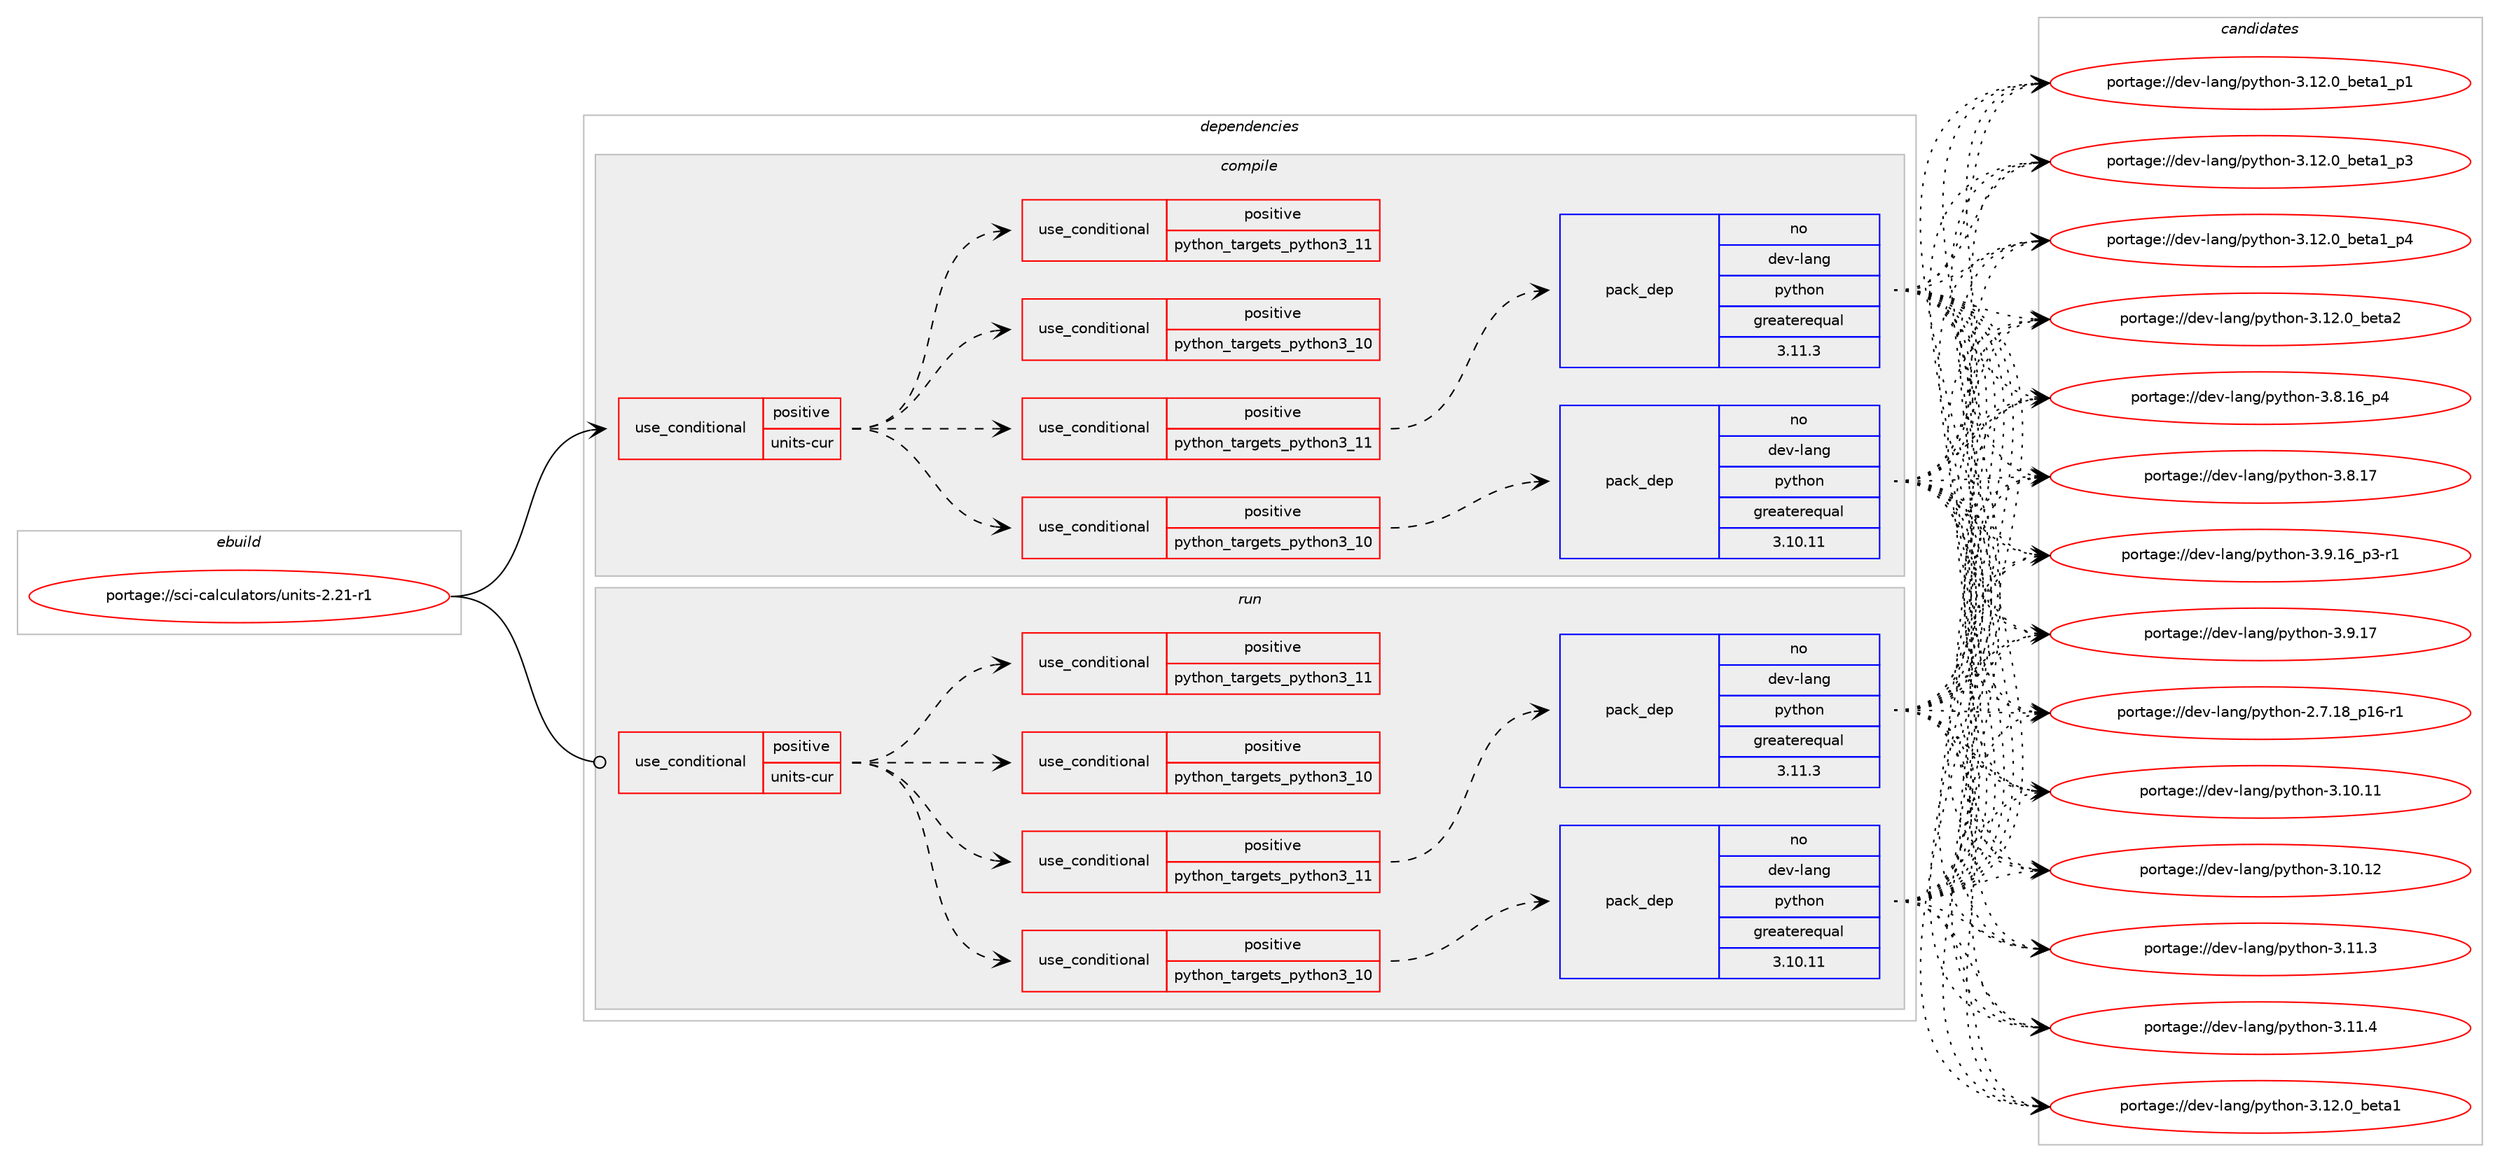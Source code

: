 digraph prolog {

# *************
# Graph options
# *************

newrank=true;
concentrate=true;
compound=true;
graph [rankdir=LR,fontname=Helvetica,fontsize=10,ranksep=1.5];#, ranksep=2.5, nodesep=0.2];
edge  [arrowhead=vee];
node  [fontname=Helvetica,fontsize=10];

# **********
# The ebuild
# **********

subgraph cluster_leftcol {
color=gray;
rank=same;
label=<<i>ebuild</i>>;
id [label="portage://sci-calculators/units-2.21-r1", color=red, width=4, href="../sci-calculators/units-2.21-r1.svg"];
}

# ****************
# The dependencies
# ****************

subgraph cluster_midcol {
color=gray;
label=<<i>dependencies</i>>;
subgraph cluster_compile {
fillcolor="#eeeeee";
style=filled;
label=<<i>compile</i>>;
subgraph cond266 {
dependency535 [label=<<TABLE BORDER="0" CELLBORDER="1" CELLSPACING="0" CELLPADDING="4"><TR><TD ROWSPAN="3" CELLPADDING="10">use_conditional</TD></TR><TR><TD>positive</TD></TR><TR><TD>units-cur</TD></TR></TABLE>>, shape=none, color=red];
subgraph cond267 {
dependency536 [label=<<TABLE BORDER="0" CELLBORDER="1" CELLSPACING="0" CELLPADDING="4"><TR><TD ROWSPAN="3" CELLPADDING="10">use_conditional</TD></TR><TR><TD>positive</TD></TR><TR><TD>python_targets_python3_10</TD></TR></TABLE>>, shape=none, color=red];
subgraph pack262 {
dependency537 [label=<<TABLE BORDER="0" CELLBORDER="1" CELLSPACING="0" CELLPADDING="4" WIDTH="220"><TR><TD ROWSPAN="6" CELLPADDING="30">pack_dep</TD></TR><TR><TD WIDTH="110">no</TD></TR><TR><TD>dev-lang</TD></TR><TR><TD>python</TD></TR><TR><TD>greaterequal</TD></TR><TR><TD>3.10.11</TD></TR></TABLE>>, shape=none, color=blue];
}
dependency536:e -> dependency537:w [weight=20,style="dashed",arrowhead="vee"];
}
dependency535:e -> dependency536:w [weight=20,style="dashed",arrowhead="vee"];
subgraph cond268 {
dependency538 [label=<<TABLE BORDER="0" CELLBORDER="1" CELLSPACING="0" CELLPADDING="4"><TR><TD ROWSPAN="3" CELLPADDING="10">use_conditional</TD></TR><TR><TD>positive</TD></TR><TR><TD>python_targets_python3_11</TD></TR></TABLE>>, shape=none, color=red];
subgraph pack263 {
dependency539 [label=<<TABLE BORDER="0" CELLBORDER="1" CELLSPACING="0" CELLPADDING="4" WIDTH="220"><TR><TD ROWSPAN="6" CELLPADDING="30">pack_dep</TD></TR><TR><TD WIDTH="110">no</TD></TR><TR><TD>dev-lang</TD></TR><TR><TD>python</TD></TR><TR><TD>greaterequal</TD></TR><TR><TD>3.11.3</TD></TR></TABLE>>, shape=none, color=blue];
}
dependency538:e -> dependency539:w [weight=20,style="dashed",arrowhead="vee"];
}
dependency535:e -> dependency538:w [weight=20,style="dashed",arrowhead="vee"];
subgraph cond269 {
dependency540 [label=<<TABLE BORDER="0" CELLBORDER="1" CELLSPACING="0" CELLPADDING="4"><TR><TD ROWSPAN="3" CELLPADDING="10">use_conditional</TD></TR><TR><TD>positive</TD></TR><TR><TD>python_targets_python3_10</TD></TR></TABLE>>, shape=none, color=red];
# *** BEGIN UNKNOWN DEPENDENCY TYPE (TODO) ***
# dependency540 -> package_dependency(portage://sci-calculators/units-2.21-r1,install,no,dev-python,requests,none,[,,],[],[use(optenable(python_targets_python3_10),negative),use(optenable(python_targets_python3_11),negative)])
# *** END UNKNOWN DEPENDENCY TYPE (TODO) ***

}
dependency535:e -> dependency540:w [weight=20,style="dashed",arrowhead="vee"];
subgraph cond270 {
dependency541 [label=<<TABLE BORDER="0" CELLBORDER="1" CELLSPACING="0" CELLPADDING="4"><TR><TD ROWSPAN="3" CELLPADDING="10">use_conditional</TD></TR><TR><TD>positive</TD></TR><TR><TD>python_targets_python3_11</TD></TR></TABLE>>, shape=none, color=red];
# *** BEGIN UNKNOWN DEPENDENCY TYPE (TODO) ***
# dependency541 -> package_dependency(portage://sci-calculators/units-2.21-r1,install,no,dev-python,requests,none,[,,],[],[use(optenable(python_targets_python3_10),negative),use(optenable(python_targets_python3_11),negative)])
# *** END UNKNOWN DEPENDENCY TYPE (TODO) ***

}
dependency535:e -> dependency541:w [weight=20,style="dashed",arrowhead="vee"];
}
id:e -> dependency535:w [weight=20,style="solid",arrowhead="vee"];
# *** BEGIN UNKNOWN DEPENDENCY TYPE (TODO) ***
# id -> package_dependency(portage://sci-calculators/units-2.21-r1,install,no,sys-libs,readline,none,[,,],any_same_slot,[])
# *** END UNKNOWN DEPENDENCY TYPE (TODO) ***

}
subgraph cluster_compileandrun {
fillcolor="#eeeeee";
style=filled;
label=<<i>compile and run</i>>;
}
subgraph cluster_run {
fillcolor="#eeeeee";
style=filled;
label=<<i>run</i>>;
subgraph cond271 {
dependency542 [label=<<TABLE BORDER="0" CELLBORDER="1" CELLSPACING="0" CELLPADDING="4"><TR><TD ROWSPAN="3" CELLPADDING="10">use_conditional</TD></TR><TR><TD>positive</TD></TR><TR><TD>units-cur</TD></TR></TABLE>>, shape=none, color=red];
subgraph cond272 {
dependency543 [label=<<TABLE BORDER="0" CELLBORDER="1" CELLSPACING="0" CELLPADDING="4"><TR><TD ROWSPAN="3" CELLPADDING="10">use_conditional</TD></TR><TR><TD>positive</TD></TR><TR><TD>python_targets_python3_10</TD></TR></TABLE>>, shape=none, color=red];
subgraph pack264 {
dependency544 [label=<<TABLE BORDER="0" CELLBORDER="1" CELLSPACING="0" CELLPADDING="4" WIDTH="220"><TR><TD ROWSPAN="6" CELLPADDING="30">pack_dep</TD></TR><TR><TD WIDTH="110">no</TD></TR><TR><TD>dev-lang</TD></TR><TR><TD>python</TD></TR><TR><TD>greaterequal</TD></TR><TR><TD>3.10.11</TD></TR></TABLE>>, shape=none, color=blue];
}
dependency543:e -> dependency544:w [weight=20,style="dashed",arrowhead="vee"];
}
dependency542:e -> dependency543:w [weight=20,style="dashed",arrowhead="vee"];
subgraph cond273 {
dependency545 [label=<<TABLE BORDER="0" CELLBORDER="1" CELLSPACING="0" CELLPADDING="4"><TR><TD ROWSPAN="3" CELLPADDING="10">use_conditional</TD></TR><TR><TD>positive</TD></TR><TR><TD>python_targets_python3_11</TD></TR></TABLE>>, shape=none, color=red];
subgraph pack265 {
dependency546 [label=<<TABLE BORDER="0" CELLBORDER="1" CELLSPACING="0" CELLPADDING="4" WIDTH="220"><TR><TD ROWSPAN="6" CELLPADDING="30">pack_dep</TD></TR><TR><TD WIDTH="110">no</TD></TR><TR><TD>dev-lang</TD></TR><TR><TD>python</TD></TR><TR><TD>greaterequal</TD></TR><TR><TD>3.11.3</TD></TR></TABLE>>, shape=none, color=blue];
}
dependency545:e -> dependency546:w [weight=20,style="dashed",arrowhead="vee"];
}
dependency542:e -> dependency545:w [weight=20,style="dashed",arrowhead="vee"];
subgraph cond274 {
dependency547 [label=<<TABLE BORDER="0" CELLBORDER="1" CELLSPACING="0" CELLPADDING="4"><TR><TD ROWSPAN="3" CELLPADDING="10">use_conditional</TD></TR><TR><TD>positive</TD></TR><TR><TD>python_targets_python3_10</TD></TR></TABLE>>, shape=none, color=red];
# *** BEGIN UNKNOWN DEPENDENCY TYPE (TODO) ***
# dependency547 -> package_dependency(portage://sci-calculators/units-2.21-r1,run,no,dev-python,requests,none,[,,],[],[use(optenable(python_targets_python3_10),negative),use(optenable(python_targets_python3_11),negative)])
# *** END UNKNOWN DEPENDENCY TYPE (TODO) ***

}
dependency542:e -> dependency547:w [weight=20,style="dashed",arrowhead="vee"];
subgraph cond275 {
dependency548 [label=<<TABLE BORDER="0" CELLBORDER="1" CELLSPACING="0" CELLPADDING="4"><TR><TD ROWSPAN="3" CELLPADDING="10">use_conditional</TD></TR><TR><TD>positive</TD></TR><TR><TD>python_targets_python3_11</TD></TR></TABLE>>, shape=none, color=red];
# *** BEGIN UNKNOWN DEPENDENCY TYPE (TODO) ***
# dependency548 -> package_dependency(portage://sci-calculators/units-2.21-r1,run,no,dev-python,requests,none,[,,],[],[use(optenable(python_targets_python3_10),negative),use(optenable(python_targets_python3_11),negative)])
# *** END UNKNOWN DEPENDENCY TYPE (TODO) ***

}
dependency542:e -> dependency548:w [weight=20,style="dashed",arrowhead="vee"];
}
id:e -> dependency542:w [weight=20,style="solid",arrowhead="odot"];
# *** BEGIN UNKNOWN DEPENDENCY TYPE (TODO) ***
# id -> package_dependency(portage://sci-calculators/units-2.21-r1,run,no,sys-libs,readline,none,[,,],any_same_slot,[])
# *** END UNKNOWN DEPENDENCY TYPE (TODO) ***

}
}

# **************
# The candidates
# **************

subgraph cluster_choices {
rank=same;
color=gray;
label=<<i>candidates</i>>;

subgraph choice262 {
color=black;
nodesep=1;
choice100101118451089711010347112121116104111110455046554649569511249544511449 [label="portage://dev-lang/python-2.7.18_p16-r1", color=red, width=4,href="../dev-lang/python-2.7.18_p16-r1.svg"];
choice1001011184510897110103471121211161041111104551464948464949 [label="portage://dev-lang/python-3.10.11", color=red, width=4,href="../dev-lang/python-3.10.11.svg"];
choice1001011184510897110103471121211161041111104551464948464950 [label="portage://dev-lang/python-3.10.12", color=red, width=4,href="../dev-lang/python-3.10.12.svg"];
choice10010111845108971101034711212111610411111045514649494651 [label="portage://dev-lang/python-3.11.3", color=red, width=4,href="../dev-lang/python-3.11.3.svg"];
choice10010111845108971101034711212111610411111045514649494652 [label="portage://dev-lang/python-3.11.4", color=red, width=4,href="../dev-lang/python-3.11.4.svg"];
choice1001011184510897110103471121211161041111104551464950464895981011169749 [label="portage://dev-lang/python-3.12.0_beta1", color=red, width=4,href="../dev-lang/python-3.12.0_beta1.svg"];
choice10010111845108971101034711212111610411111045514649504648959810111697499511249 [label="portage://dev-lang/python-3.12.0_beta1_p1", color=red, width=4,href="../dev-lang/python-3.12.0_beta1_p1.svg"];
choice10010111845108971101034711212111610411111045514649504648959810111697499511251 [label="portage://dev-lang/python-3.12.0_beta1_p3", color=red, width=4,href="../dev-lang/python-3.12.0_beta1_p3.svg"];
choice10010111845108971101034711212111610411111045514649504648959810111697499511252 [label="portage://dev-lang/python-3.12.0_beta1_p4", color=red, width=4,href="../dev-lang/python-3.12.0_beta1_p4.svg"];
choice1001011184510897110103471121211161041111104551464950464895981011169750 [label="portage://dev-lang/python-3.12.0_beta2", color=red, width=4,href="../dev-lang/python-3.12.0_beta2.svg"];
choice100101118451089711010347112121116104111110455146564649549511252 [label="portage://dev-lang/python-3.8.16_p4", color=red, width=4,href="../dev-lang/python-3.8.16_p4.svg"];
choice10010111845108971101034711212111610411111045514656464955 [label="portage://dev-lang/python-3.8.17", color=red, width=4,href="../dev-lang/python-3.8.17.svg"];
choice1001011184510897110103471121211161041111104551465746495495112514511449 [label="portage://dev-lang/python-3.9.16_p3-r1", color=red, width=4,href="../dev-lang/python-3.9.16_p3-r1.svg"];
choice10010111845108971101034711212111610411111045514657464955 [label="portage://dev-lang/python-3.9.17", color=red, width=4,href="../dev-lang/python-3.9.17.svg"];
dependency537:e -> choice100101118451089711010347112121116104111110455046554649569511249544511449:w [style=dotted,weight="100"];
dependency537:e -> choice1001011184510897110103471121211161041111104551464948464949:w [style=dotted,weight="100"];
dependency537:e -> choice1001011184510897110103471121211161041111104551464948464950:w [style=dotted,weight="100"];
dependency537:e -> choice10010111845108971101034711212111610411111045514649494651:w [style=dotted,weight="100"];
dependency537:e -> choice10010111845108971101034711212111610411111045514649494652:w [style=dotted,weight="100"];
dependency537:e -> choice1001011184510897110103471121211161041111104551464950464895981011169749:w [style=dotted,weight="100"];
dependency537:e -> choice10010111845108971101034711212111610411111045514649504648959810111697499511249:w [style=dotted,weight="100"];
dependency537:e -> choice10010111845108971101034711212111610411111045514649504648959810111697499511251:w [style=dotted,weight="100"];
dependency537:e -> choice10010111845108971101034711212111610411111045514649504648959810111697499511252:w [style=dotted,weight="100"];
dependency537:e -> choice1001011184510897110103471121211161041111104551464950464895981011169750:w [style=dotted,weight="100"];
dependency537:e -> choice100101118451089711010347112121116104111110455146564649549511252:w [style=dotted,weight="100"];
dependency537:e -> choice10010111845108971101034711212111610411111045514656464955:w [style=dotted,weight="100"];
dependency537:e -> choice1001011184510897110103471121211161041111104551465746495495112514511449:w [style=dotted,weight="100"];
dependency537:e -> choice10010111845108971101034711212111610411111045514657464955:w [style=dotted,weight="100"];
}
subgraph choice263 {
color=black;
nodesep=1;
choice100101118451089711010347112121116104111110455046554649569511249544511449 [label="portage://dev-lang/python-2.7.18_p16-r1", color=red, width=4,href="../dev-lang/python-2.7.18_p16-r1.svg"];
choice1001011184510897110103471121211161041111104551464948464949 [label="portage://dev-lang/python-3.10.11", color=red, width=4,href="../dev-lang/python-3.10.11.svg"];
choice1001011184510897110103471121211161041111104551464948464950 [label="portage://dev-lang/python-3.10.12", color=red, width=4,href="../dev-lang/python-3.10.12.svg"];
choice10010111845108971101034711212111610411111045514649494651 [label="portage://dev-lang/python-3.11.3", color=red, width=4,href="../dev-lang/python-3.11.3.svg"];
choice10010111845108971101034711212111610411111045514649494652 [label="portage://dev-lang/python-3.11.4", color=red, width=4,href="../dev-lang/python-3.11.4.svg"];
choice1001011184510897110103471121211161041111104551464950464895981011169749 [label="portage://dev-lang/python-3.12.0_beta1", color=red, width=4,href="../dev-lang/python-3.12.0_beta1.svg"];
choice10010111845108971101034711212111610411111045514649504648959810111697499511249 [label="portage://dev-lang/python-3.12.0_beta1_p1", color=red, width=4,href="../dev-lang/python-3.12.0_beta1_p1.svg"];
choice10010111845108971101034711212111610411111045514649504648959810111697499511251 [label="portage://dev-lang/python-3.12.0_beta1_p3", color=red, width=4,href="../dev-lang/python-3.12.0_beta1_p3.svg"];
choice10010111845108971101034711212111610411111045514649504648959810111697499511252 [label="portage://dev-lang/python-3.12.0_beta1_p4", color=red, width=4,href="../dev-lang/python-3.12.0_beta1_p4.svg"];
choice1001011184510897110103471121211161041111104551464950464895981011169750 [label="portage://dev-lang/python-3.12.0_beta2", color=red, width=4,href="../dev-lang/python-3.12.0_beta2.svg"];
choice100101118451089711010347112121116104111110455146564649549511252 [label="portage://dev-lang/python-3.8.16_p4", color=red, width=4,href="../dev-lang/python-3.8.16_p4.svg"];
choice10010111845108971101034711212111610411111045514656464955 [label="portage://dev-lang/python-3.8.17", color=red, width=4,href="../dev-lang/python-3.8.17.svg"];
choice1001011184510897110103471121211161041111104551465746495495112514511449 [label="portage://dev-lang/python-3.9.16_p3-r1", color=red, width=4,href="../dev-lang/python-3.9.16_p3-r1.svg"];
choice10010111845108971101034711212111610411111045514657464955 [label="portage://dev-lang/python-3.9.17", color=red, width=4,href="../dev-lang/python-3.9.17.svg"];
dependency539:e -> choice100101118451089711010347112121116104111110455046554649569511249544511449:w [style=dotted,weight="100"];
dependency539:e -> choice1001011184510897110103471121211161041111104551464948464949:w [style=dotted,weight="100"];
dependency539:e -> choice1001011184510897110103471121211161041111104551464948464950:w [style=dotted,weight="100"];
dependency539:e -> choice10010111845108971101034711212111610411111045514649494651:w [style=dotted,weight="100"];
dependency539:e -> choice10010111845108971101034711212111610411111045514649494652:w [style=dotted,weight="100"];
dependency539:e -> choice1001011184510897110103471121211161041111104551464950464895981011169749:w [style=dotted,weight="100"];
dependency539:e -> choice10010111845108971101034711212111610411111045514649504648959810111697499511249:w [style=dotted,weight="100"];
dependency539:e -> choice10010111845108971101034711212111610411111045514649504648959810111697499511251:w [style=dotted,weight="100"];
dependency539:e -> choice10010111845108971101034711212111610411111045514649504648959810111697499511252:w [style=dotted,weight="100"];
dependency539:e -> choice1001011184510897110103471121211161041111104551464950464895981011169750:w [style=dotted,weight="100"];
dependency539:e -> choice100101118451089711010347112121116104111110455146564649549511252:w [style=dotted,weight="100"];
dependency539:e -> choice10010111845108971101034711212111610411111045514656464955:w [style=dotted,weight="100"];
dependency539:e -> choice1001011184510897110103471121211161041111104551465746495495112514511449:w [style=dotted,weight="100"];
dependency539:e -> choice10010111845108971101034711212111610411111045514657464955:w [style=dotted,weight="100"];
}
subgraph choice264 {
color=black;
nodesep=1;
choice100101118451089711010347112121116104111110455046554649569511249544511449 [label="portage://dev-lang/python-2.7.18_p16-r1", color=red, width=4,href="../dev-lang/python-2.7.18_p16-r1.svg"];
choice1001011184510897110103471121211161041111104551464948464949 [label="portage://dev-lang/python-3.10.11", color=red, width=4,href="../dev-lang/python-3.10.11.svg"];
choice1001011184510897110103471121211161041111104551464948464950 [label="portage://dev-lang/python-3.10.12", color=red, width=4,href="../dev-lang/python-3.10.12.svg"];
choice10010111845108971101034711212111610411111045514649494651 [label="portage://dev-lang/python-3.11.3", color=red, width=4,href="../dev-lang/python-3.11.3.svg"];
choice10010111845108971101034711212111610411111045514649494652 [label="portage://dev-lang/python-3.11.4", color=red, width=4,href="../dev-lang/python-3.11.4.svg"];
choice1001011184510897110103471121211161041111104551464950464895981011169749 [label="portage://dev-lang/python-3.12.0_beta1", color=red, width=4,href="../dev-lang/python-3.12.0_beta1.svg"];
choice10010111845108971101034711212111610411111045514649504648959810111697499511249 [label="portage://dev-lang/python-3.12.0_beta1_p1", color=red, width=4,href="../dev-lang/python-3.12.0_beta1_p1.svg"];
choice10010111845108971101034711212111610411111045514649504648959810111697499511251 [label="portage://dev-lang/python-3.12.0_beta1_p3", color=red, width=4,href="../dev-lang/python-3.12.0_beta1_p3.svg"];
choice10010111845108971101034711212111610411111045514649504648959810111697499511252 [label="portage://dev-lang/python-3.12.0_beta1_p4", color=red, width=4,href="../dev-lang/python-3.12.0_beta1_p4.svg"];
choice1001011184510897110103471121211161041111104551464950464895981011169750 [label="portage://dev-lang/python-3.12.0_beta2", color=red, width=4,href="../dev-lang/python-3.12.0_beta2.svg"];
choice100101118451089711010347112121116104111110455146564649549511252 [label="portage://dev-lang/python-3.8.16_p4", color=red, width=4,href="../dev-lang/python-3.8.16_p4.svg"];
choice10010111845108971101034711212111610411111045514656464955 [label="portage://dev-lang/python-3.8.17", color=red, width=4,href="../dev-lang/python-3.8.17.svg"];
choice1001011184510897110103471121211161041111104551465746495495112514511449 [label="portage://dev-lang/python-3.9.16_p3-r1", color=red, width=4,href="../dev-lang/python-3.9.16_p3-r1.svg"];
choice10010111845108971101034711212111610411111045514657464955 [label="portage://dev-lang/python-3.9.17", color=red, width=4,href="../dev-lang/python-3.9.17.svg"];
dependency544:e -> choice100101118451089711010347112121116104111110455046554649569511249544511449:w [style=dotted,weight="100"];
dependency544:e -> choice1001011184510897110103471121211161041111104551464948464949:w [style=dotted,weight="100"];
dependency544:e -> choice1001011184510897110103471121211161041111104551464948464950:w [style=dotted,weight="100"];
dependency544:e -> choice10010111845108971101034711212111610411111045514649494651:w [style=dotted,weight="100"];
dependency544:e -> choice10010111845108971101034711212111610411111045514649494652:w [style=dotted,weight="100"];
dependency544:e -> choice1001011184510897110103471121211161041111104551464950464895981011169749:w [style=dotted,weight="100"];
dependency544:e -> choice10010111845108971101034711212111610411111045514649504648959810111697499511249:w [style=dotted,weight="100"];
dependency544:e -> choice10010111845108971101034711212111610411111045514649504648959810111697499511251:w [style=dotted,weight="100"];
dependency544:e -> choice10010111845108971101034711212111610411111045514649504648959810111697499511252:w [style=dotted,weight="100"];
dependency544:e -> choice1001011184510897110103471121211161041111104551464950464895981011169750:w [style=dotted,weight="100"];
dependency544:e -> choice100101118451089711010347112121116104111110455146564649549511252:w [style=dotted,weight="100"];
dependency544:e -> choice10010111845108971101034711212111610411111045514656464955:w [style=dotted,weight="100"];
dependency544:e -> choice1001011184510897110103471121211161041111104551465746495495112514511449:w [style=dotted,weight="100"];
dependency544:e -> choice10010111845108971101034711212111610411111045514657464955:w [style=dotted,weight="100"];
}
subgraph choice265 {
color=black;
nodesep=1;
choice100101118451089711010347112121116104111110455046554649569511249544511449 [label="portage://dev-lang/python-2.7.18_p16-r1", color=red, width=4,href="../dev-lang/python-2.7.18_p16-r1.svg"];
choice1001011184510897110103471121211161041111104551464948464949 [label="portage://dev-lang/python-3.10.11", color=red, width=4,href="../dev-lang/python-3.10.11.svg"];
choice1001011184510897110103471121211161041111104551464948464950 [label="portage://dev-lang/python-3.10.12", color=red, width=4,href="../dev-lang/python-3.10.12.svg"];
choice10010111845108971101034711212111610411111045514649494651 [label="portage://dev-lang/python-3.11.3", color=red, width=4,href="../dev-lang/python-3.11.3.svg"];
choice10010111845108971101034711212111610411111045514649494652 [label="portage://dev-lang/python-3.11.4", color=red, width=4,href="../dev-lang/python-3.11.4.svg"];
choice1001011184510897110103471121211161041111104551464950464895981011169749 [label="portage://dev-lang/python-3.12.0_beta1", color=red, width=4,href="../dev-lang/python-3.12.0_beta1.svg"];
choice10010111845108971101034711212111610411111045514649504648959810111697499511249 [label="portage://dev-lang/python-3.12.0_beta1_p1", color=red, width=4,href="../dev-lang/python-3.12.0_beta1_p1.svg"];
choice10010111845108971101034711212111610411111045514649504648959810111697499511251 [label="portage://dev-lang/python-3.12.0_beta1_p3", color=red, width=4,href="../dev-lang/python-3.12.0_beta1_p3.svg"];
choice10010111845108971101034711212111610411111045514649504648959810111697499511252 [label="portage://dev-lang/python-3.12.0_beta1_p4", color=red, width=4,href="../dev-lang/python-3.12.0_beta1_p4.svg"];
choice1001011184510897110103471121211161041111104551464950464895981011169750 [label="portage://dev-lang/python-3.12.0_beta2", color=red, width=4,href="../dev-lang/python-3.12.0_beta2.svg"];
choice100101118451089711010347112121116104111110455146564649549511252 [label="portage://dev-lang/python-3.8.16_p4", color=red, width=4,href="../dev-lang/python-3.8.16_p4.svg"];
choice10010111845108971101034711212111610411111045514656464955 [label="portage://dev-lang/python-3.8.17", color=red, width=4,href="../dev-lang/python-3.8.17.svg"];
choice1001011184510897110103471121211161041111104551465746495495112514511449 [label="portage://dev-lang/python-3.9.16_p3-r1", color=red, width=4,href="../dev-lang/python-3.9.16_p3-r1.svg"];
choice10010111845108971101034711212111610411111045514657464955 [label="portage://dev-lang/python-3.9.17", color=red, width=4,href="../dev-lang/python-3.9.17.svg"];
dependency546:e -> choice100101118451089711010347112121116104111110455046554649569511249544511449:w [style=dotted,weight="100"];
dependency546:e -> choice1001011184510897110103471121211161041111104551464948464949:w [style=dotted,weight="100"];
dependency546:e -> choice1001011184510897110103471121211161041111104551464948464950:w [style=dotted,weight="100"];
dependency546:e -> choice10010111845108971101034711212111610411111045514649494651:w [style=dotted,weight="100"];
dependency546:e -> choice10010111845108971101034711212111610411111045514649494652:w [style=dotted,weight="100"];
dependency546:e -> choice1001011184510897110103471121211161041111104551464950464895981011169749:w [style=dotted,weight="100"];
dependency546:e -> choice10010111845108971101034711212111610411111045514649504648959810111697499511249:w [style=dotted,weight="100"];
dependency546:e -> choice10010111845108971101034711212111610411111045514649504648959810111697499511251:w [style=dotted,weight="100"];
dependency546:e -> choice10010111845108971101034711212111610411111045514649504648959810111697499511252:w [style=dotted,weight="100"];
dependency546:e -> choice1001011184510897110103471121211161041111104551464950464895981011169750:w [style=dotted,weight="100"];
dependency546:e -> choice100101118451089711010347112121116104111110455146564649549511252:w [style=dotted,weight="100"];
dependency546:e -> choice10010111845108971101034711212111610411111045514656464955:w [style=dotted,weight="100"];
dependency546:e -> choice1001011184510897110103471121211161041111104551465746495495112514511449:w [style=dotted,weight="100"];
dependency546:e -> choice10010111845108971101034711212111610411111045514657464955:w [style=dotted,weight="100"];
}
}

}
